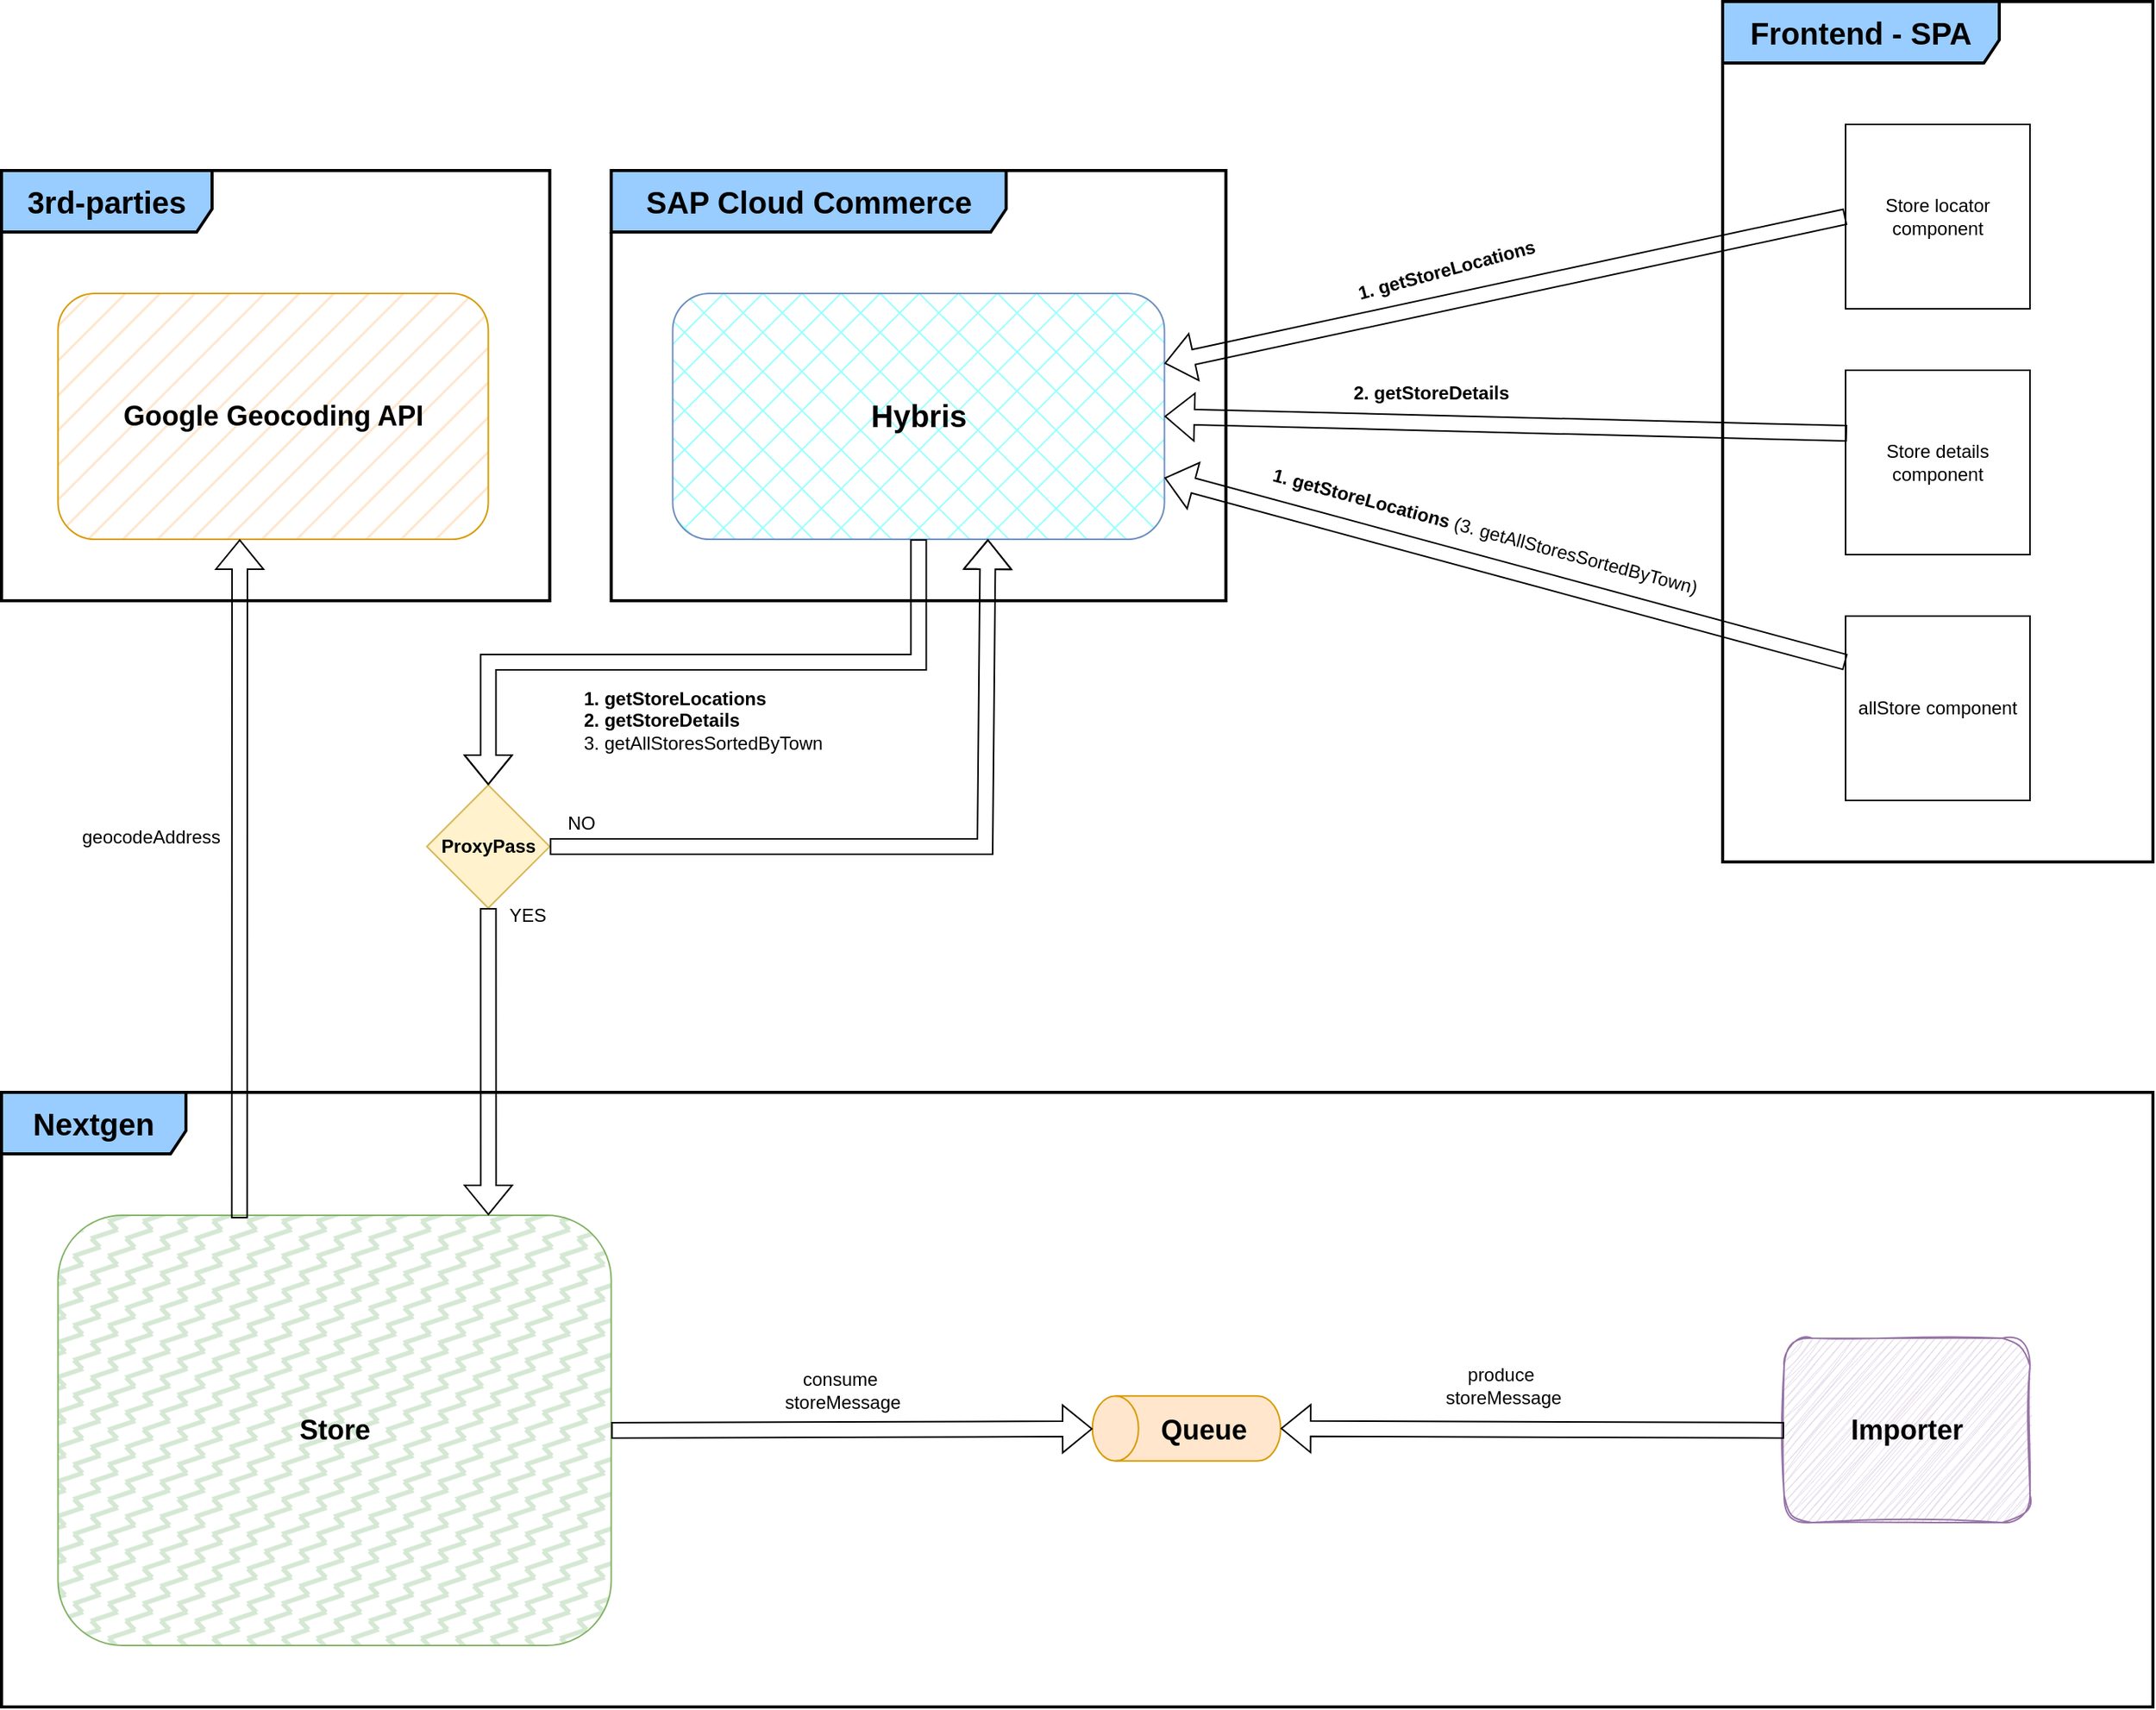 <mxfile version="24.3.1" type="github">
  <diagram name="Page-1" id="m_Y108sSP7Lhg1sr7l5O">
    <mxGraphModel dx="1365" dy="-229" grid="1" gridSize="10" guides="1" tooltips="1" connect="1" arrows="1" fold="1" page="1" pageScale="1" pageWidth="850" pageHeight="1100" math="0" shadow="0">
      <root>
        <mxCell id="0" />
        <mxCell id="1" parent="0" />
        <mxCell id="lXu4Tp6JSbNR6ExN2YvM-1" value="&lt;span style=&quot;font-size: 18px; font-weight: 700; text-align: left;&quot;&gt;Importer&lt;/span&gt;" style="rounded=1;whiteSpace=wrap;html=1;sketch=1;curveFitting=1;jiggle=2;glass=0;shadow=0;fillColor=#e1d5e7;strokeColor=#9673a6;" parent="1" vertex="1">
          <mxGeometry x="1200" y="2040" width="160" height="120" as="geometry" />
        </mxCell>
        <mxCell id="lXu4Tp6JSbNR6ExN2YvM-3" value="&lt;div style=&quot;text-align: left;&quot;&gt;&lt;br&gt;&lt;/div&gt;" style="shape=cylinder3;whiteSpace=wrap;html=1;boundedLbl=1;backgroundOutline=1;size=15;rotation=-90;fillColor=#ffe6cc;fillStyle=solid;strokeColor=#d79b00;" parent="1" vertex="1">
          <mxGeometry x="790" y="2037.5" width="42.25" height="122.5" as="geometry" />
        </mxCell>
        <mxCell id="lXu4Tp6JSbNR6ExN2YvM-5" value="&lt;span style=&quot;font-size: 18px; font-weight: 700; text-align: left; text-wrap: wrap;&quot;&gt;Queue&lt;/span&gt;" style="text;html=1;align=center;verticalAlign=middle;resizable=0;points=[];autosize=1;strokeColor=none;fillColor=none;" parent="1" vertex="1">
          <mxGeometry x="781.75" y="2080" width="80" height="40" as="geometry" />
        </mxCell>
        <mxCell id="lXu4Tp6JSbNR6ExN2YvM-6" value="" style="shape=flexArrow;endArrow=classic;html=1;rounded=0;exitX=0;exitY=0.5;exitDx=0;exitDy=0;entryX=0.5;entryY=1;entryDx=0;entryDy=0;entryPerimeter=0;" parent="1" source="lXu4Tp6JSbNR6ExN2YvM-1" target="lXu4Tp6JSbNR6ExN2YvM-3" edge="1">
          <mxGeometry width="50" height="50" relative="1" as="geometry">
            <mxPoint x="990" y="2100" as="sourcePoint" />
            <mxPoint x="990" y="1970" as="targetPoint" />
          </mxGeometry>
        </mxCell>
        <mxCell id="lXu4Tp6JSbNR6ExN2YvM-7" value="produce&amp;nbsp;&lt;div style=&quot;font-size: 12px;&quot;&gt;storeMessage&lt;/div&gt;" style="edgeLabel;html=1;align=center;verticalAlign=middle;resizable=0;points=[];fontSize=12;" parent="lXu4Tp6JSbNR6ExN2YvM-6" vertex="1" connectable="0">
          <mxGeometry x="0.275" y="1" relative="1" as="geometry">
            <mxPoint x="26" y="-29" as="offset" />
          </mxGeometry>
        </mxCell>
        <mxCell id="lXu4Tp6JSbNR6ExN2YvM-10" value="&lt;span style=&quot;font-size: 18px; font-weight: 700; text-align: left;&quot;&gt;Store&lt;/span&gt;" style="rounded=1;whiteSpace=wrap;html=1;glass=0;shadow=0;fillColor=#d5e8d4;strokeColor=#82b366;fillStyle=zigzag;" parent="1" vertex="1">
          <mxGeometry x="76.75" y="1960" width="360" height="280" as="geometry" />
        </mxCell>
        <mxCell id="lXu4Tp6JSbNR6ExN2YvM-11" value="" style="shape=flexArrow;endArrow=classic;html=1;rounded=0;exitX=1;exitY=0.5;exitDx=0;exitDy=0;" parent="1" source="lXu4Tp6JSbNR6ExN2YvM-10" edge="1">
          <mxGeometry width="50" height="50" relative="1" as="geometry">
            <mxPoint x="460" y="2100" as="sourcePoint" />
            <mxPoint x="750" y="2099" as="targetPoint" />
          </mxGeometry>
        </mxCell>
        <mxCell id="lXu4Tp6JSbNR6ExN2YvM-12" value="consume&amp;nbsp;&lt;div style=&quot;font-size: 12px;&quot;&gt;storeMessage&lt;/div&gt;" style="edgeLabel;html=1;align=center;verticalAlign=middle;resizable=0;points=[];fontSize=12;" parent="1" vertex="1" connectable="0">
          <mxGeometry x="620" y="2040" as="geometry">
            <mxPoint x="-33" y="34" as="offset" />
          </mxGeometry>
        </mxCell>
        <mxCell id="lXu4Tp6JSbNR6ExN2YvM-13" value="&lt;font style=&quot;font-size: 18px;&quot;&gt;&lt;b&gt;Google Geocoding API&lt;/b&gt;&lt;/font&gt;" style="rounded=1;whiteSpace=wrap;html=1;fillColor=#ffe6cc;strokeColor=#d79b00;fillStyle=hatch;" parent="1" vertex="1">
          <mxGeometry x="76.75" y="1360" width="280" height="160" as="geometry" />
        </mxCell>
        <mxCell id="lXu4Tp6JSbNR6ExN2YvM-15" value="Nextgen" style="shape=umlFrame;whiteSpace=wrap;html=1;pointerEvents=0;width=120;height=40;strokeWidth=2;fillColor=#99CCFF;fontStyle=1;fontSize=20;" parent="1" vertex="1">
          <mxGeometry x="40" y="1880" width="1400" height="400" as="geometry" />
        </mxCell>
        <mxCell id="lXu4Tp6JSbNR6ExN2YvM-16" value="3rd-parties" style="shape=umlFrame;whiteSpace=wrap;html=1;pointerEvents=0;width=137;height=40;strokeWidth=2;fillColor=#99CCFF;fontStyle=1;fontSize=20;" parent="1" vertex="1">
          <mxGeometry x="40" y="1280" width="356.75" height="280" as="geometry" />
        </mxCell>
        <mxCell id="lXu4Tp6JSbNR6ExN2YvM-17" value="SAP Cloud Commerce" style="shape=umlFrame;whiteSpace=wrap;html=1;pointerEvents=0;width=257;height=40;strokeWidth=2;fillColor=#99CCFF;fontStyle=1;fontSize=20;" parent="1" vertex="1">
          <mxGeometry x="436.75" y="1280" width="400" height="280" as="geometry" />
        </mxCell>
        <mxCell id="lXu4Tp6JSbNR6ExN2YvM-19" value="&lt;font style=&quot;font-size: 20px;&quot;&gt;Hybris&lt;/font&gt;" style="rounded=1;whiteSpace=wrap;html=1;fillStyle=cross-hatch;fillColor=#99FFFF;strokeColor=#6c8ebf;fontSize=18;fontStyle=1;verticalAlign=middle;" parent="1" vertex="1">
          <mxGeometry x="476.75" y="1360" width="320" height="160" as="geometry" />
        </mxCell>
        <mxCell id="lXu4Tp6JSbNR6ExN2YvM-20" value="" style="shape=flexArrow;endArrow=classic;html=1;rounded=0;exitX=0.328;exitY=0.007;exitDx=0;exitDy=0;exitPerimeter=0;" parent="1" source="lXu4Tp6JSbNR6ExN2YvM-10" edge="1">
          <mxGeometry width="50" height="50" relative="1" as="geometry">
            <mxPoint x="226.75" y="1650" as="sourcePoint" />
            <mxPoint x="195" y="1520" as="targetPoint" />
          </mxGeometry>
        </mxCell>
        <mxCell id="lXu4Tp6JSbNR6ExN2YvM-21" value="geocodeAddress" style="edgeLabel;html=1;align=center;verticalAlign=middle;resizable=0;points=[];fontSize=12;" parent="1" vertex="1" connectable="0">
          <mxGeometry x="170" y="1680" as="geometry">
            <mxPoint x="-33" y="34" as="offset" />
          </mxGeometry>
        </mxCell>
        <mxCell id="lXu4Tp6JSbNR6ExN2YvM-25" value="&lt;b&gt;ProxyPass&lt;/b&gt;" style="rhombus;whiteSpace=wrap;html=1;fillColor=#fff2cc;strokeColor=#d6b656;fillStyle=solid;" parent="1" vertex="1">
          <mxGeometry x="316.75" y="1680" width="80" height="80" as="geometry" />
        </mxCell>
        <mxCell id="lXu4Tp6JSbNR6ExN2YvM-30" value="" style="shape=flexArrow;endArrow=classic;html=1;rounded=0;exitX=0.5;exitY=1;exitDx=0;exitDy=0;entryX=0.5;entryY=0;entryDx=0;entryDy=0;" parent="1" source="lXu4Tp6JSbNR6ExN2YvM-19" target="lXu4Tp6JSbNR6ExN2YvM-25" edge="1">
          <mxGeometry width="50" height="50" relative="1" as="geometry">
            <mxPoint x="396.75" y="1730" as="sourcePoint" />
            <mxPoint x="356.75" y="1670" as="targetPoint" />
            <Array as="points">
              <mxPoint x="636.75" y="1600" />
              <mxPoint x="356.75" y="1600" />
            </Array>
          </mxGeometry>
        </mxCell>
        <mxCell id="lXu4Tp6JSbNR6ExN2YvM-32" value="YES" style="text;html=1;align=center;verticalAlign=middle;resizable=0;points=[];autosize=1;strokeColor=none;fillColor=none;" parent="1" vertex="1">
          <mxGeometry x="356.75" y="1750" width="50" height="30" as="geometry" />
        </mxCell>
        <mxCell id="lXu4Tp6JSbNR6ExN2YvM-33" value="NO" style="text;html=1;align=center;verticalAlign=middle;resizable=0;points=[];autosize=1;strokeColor=none;fillColor=none;" parent="1" vertex="1">
          <mxGeometry x="396.75" y="1690" width="40" height="30" as="geometry" />
        </mxCell>
        <mxCell id="lXu4Tp6JSbNR6ExN2YvM-34" value="&lt;span style=&quot;color: rgb(0, 0, 0); font-family: Helvetica; font-size: 12px; font-style: normal; font-variant-ligatures: normal; font-variant-caps: normal; letter-spacing: normal; orphans: 2; text-align: center; text-indent: 0px; text-transform: none; widows: 2; word-spacing: 0px; -webkit-text-stroke-width: 0px; white-space: nowrap; background-color: rgb(255, 255, 255); text-decoration-thickness: initial; text-decoration-style: initial; text-decoration-color: initial; float: none; display: inline !important;&quot;&gt;&lt;b&gt;1.&amp;nbsp;getStoreLocations&lt;/b&gt;&lt;/span&gt;&lt;div&gt;&lt;span style=&quot;color: rgb(0, 0, 0); font-family: Helvetica; font-size: 12px; font-style: normal; font-variant-ligatures: normal; font-variant-caps: normal; letter-spacing: normal; orphans: 2; text-align: center; text-indent: 0px; text-transform: none; widows: 2; word-spacing: 0px; -webkit-text-stroke-width: 0px; white-space: nowrap; background-color: rgb(255, 255, 255); text-decoration-thickness: initial; text-decoration-style: initial; text-decoration-color: initial; float: none; display: inline !important;&quot;&gt;&lt;b&gt;2. getStoreDetails&lt;/b&gt;&lt;/span&gt;&lt;/div&gt;&lt;div&gt;&lt;span style=&quot;color: rgb(0, 0, 0); font-family: Helvetica; font-size: 12px; font-style: normal; font-variant-ligatures: normal; font-variant-caps: normal; font-weight: 400; letter-spacing: normal; orphans: 2; text-align: center; text-indent: 0px; text-transform: none; widows: 2; word-spacing: 0px; -webkit-text-stroke-width: 0px; white-space: nowrap; background-color: rgb(255, 255, 255); text-decoration-thickness: initial; text-decoration-style: initial; text-decoration-color: initial; display: inline !important; float: none;&quot;&gt;3. getAllStoresSortedByTown&lt;/span&gt;&lt;/div&gt;" style="text;whiteSpace=wrap;html=1;" parent="1" vertex="1">
          <mxGeometry x="417" y="1610" width="190" height="60" as="geometry" />
        </mxCell>
        <mxCell id="gKmI6yvuFESalika0xIr-2" value="Store locator component" style="whiteSpace=wrap;html=1;aspect=fixed;" vertex="1" parent="1">
          <mxGeometry x="1240" y="1250" width="120" height="120" as="geometry" />
        </mxCell>
        <mxCell id="gKmI6yvuFESalika0xIr-3" value="Frontend - SPA" style="shape=umlFrame;whiteSpace=wrap;html=1;pointerEvents=0;width=180;height=40;strokeWidth=2;fillColor=#99CCFF;fontStyle=1;fontSize=20;" vertex="1" parent="1">
          <mxGeometry x="1160" y="1170" width="280" height="560" as="geometry" />
        </mxCell>
        <mxCell id="gKmI6yvuFESalika0xIr-4" value="Store details component" style="whiteSpace=wrap;html=1;aspect=fixed;" vertex="1" parent="1">
          <mxGeometry x="1240" y="1410" width="120" height="120" as="geometry" />
        </mxCell>
        <mxCell id="gKmI6yvuFESalika0xIr-5" value="allStore component" style="whiteSpace=wrap;html=1;aspect=fixed;" vertex="1" parent="1">
          <mxGeometry x="1240" y="1570" width="120" height="120" as="geometry" />
        </mxCell>
        <mxCell id="gKmI6yvuFESalika0xIr-6" value="" style="shape=flexArrow;endArrow=classic;html=1;rounded=0;exitX=0;exitY=0.5;exitDx=0;exitDy=0;" edge="1" parent="1" source="gKmI6yvuFESalika0xIr-2" target="lXu4Tp6JSbNR6ExN2YvM-19">
          <mxGeometry width="50" height="50" relative="1" as="geometry">
            <mxPoint x="670" y="1530" as="sourcePoint" />
            <mxPoint x="720" y="1480" as="targetPoint" />
          </mxGeometry>
        </mxCell>
        <mxCell id="gKmI6yvuFESalika0xIr-7" value="" style="shape=flexArrow;endArrow=classic;html=1;rounded=0;exitX=0.008;exitY=0.342;exitDx=0;exitDy=0;entryX=1;entryY=0.5;entryDx=0;entryDy=0;exitPerimeter=0;" edge="1" parent="1" source="gKmI6yvuFESalika0xIr-4" target="lXu4Tp6JSbNR6ExN2YvM-19">
          <mxGeometry width="50" height="50" relative="1" as="geometry">
            <mxPoint x="670" y="1530" as="sourcePoint" />
            <mxPoint x="720" y="1480" as="targetPoint" />
          </mxGeometry>
        </mxCell>
        <mxCell id="gKmI6yvuFESalika0xIr-10" value="" style="shape=flexArrow;endArrow=classic;html=1;rounded=0;exitX=0;exitY=0.25;exitDx=0;exitDy=0;entryX=1;entryY=0.75;entryDx=0;entryDy=0;" edge="1" parent="1" source="gKmI6yvuFESalika0xIr-5" target="lXu4Tp6JSbNR6ExN2YvM-19">
          <mxGeometry width="50" height="50" relative="1" as="geometry">
            <mxPoint x="960" y="1670" as="sourcePoint" />
            <mxPoint x="770" y="1540" as="targetPoint" />
          </mxGeometry>
        </mxCell>
        <mxCell id="gKmI6yvuFESalika0xIr-11" value="&lt;b&gt;1. getStoreLocations&lt;/b&gt;" style="text;html=1;align=center;verticalAlign=middle;resizable=0;points=[];autosize=1;strokeColor=none;fillColor=none;rotation=-15;" vertex="1" parent="1">
          <mxGeometry x="910" y="1330" width="140" height="30" as="geometry" />
        </mxCell>
        <mxCell id="gKmI6yvuFESalika0xIr-12" value="&lt;b&gt;2. getStoreDetails&lt;/b&gt;" style="text;html=1;align=center;verticalAlign=middle;resizable=0;points=[];autosize=1;strokeColor=none;fillColor=none;" vertex="1" parent="1">
          <mxGeometry x="910" y="1410" width="120" height="30" as="geometry" />
        </mxCell>
        <mxCell id="gKmI6yvuFESalika0xIr-13" value="&lt;b&gt;1. getStoreLocations &lt;/b&gt;(&lt;span style=&quot;background-color: rgb(255, 255, 255);&quot;&gt;3. getAllStoresSortedByTown)&lt;/span&gt;" style="text;html=1;align=center;verticalAlign=middle;resizable=0;points=[];autosize=1;strokeColor=none;fillColor=none;rotation=15;" vertex="1" parent="1">
          <mxGeometry x="850" y="1500" width="310" height="30" as="geometry" />
        </mxCell>
        <mxCell id="gKmI6yvuFESalika0xIr-15" value="" style="shape=flexArrow;endArrow=classic;html=1;rounded=0;exitX=1;exitY=0.5;exitDx=0;exitDy=0;entryX=0.641;entryY=1;entryDx=0;entryDy=0;entryPerimeter=0;" edge="1" parent="1" source="lXu4Tp6JSbNR6ExN2YvM-25" target="lXu4Tp6JSbNR6ExN2YvM-19">
          <mxGeometry width="50" height="50" relative="1" as="geometry">
            <mxPoint x="470" y="1760" as="sourcePoint" />
            <mxPoint x="520" y="1710" as="targetPoint" />
            <Array as="points">
              <mxPoint x="680" y="1720" />
            </Array>
          </mxGeometry>
        </mxCell>
        <mxCell id="gKmI6yvuFESalika0xIr-16" value="" style="shape=flexArrow;endArrow=classic;html=1;rounded=0;exitX=0.5;exitY=1;exitDx=0;exitDy=0;entryX=0.778;entryY=0;entryDx=0;entryDy=0;entryPerimeter=0;" edge="1" parent="1" source="lXu4Tp6JSbNR6ExN2YvM-25" target="lXu4Tp6JSbNR6ExN2YvM-10">
          <mxGeometry width="50" height="50" relative="1" as="geometry">
            <mxPoint x="746.75" y="1790" as="sourcePoint" />
            <mxPoint x="796.75" y="1740" as="targetPoint" />
          </mxGeometry>
        </mxCell>
      </root>
    </mxGraphModel>
  </diagram>
</mxfile>
